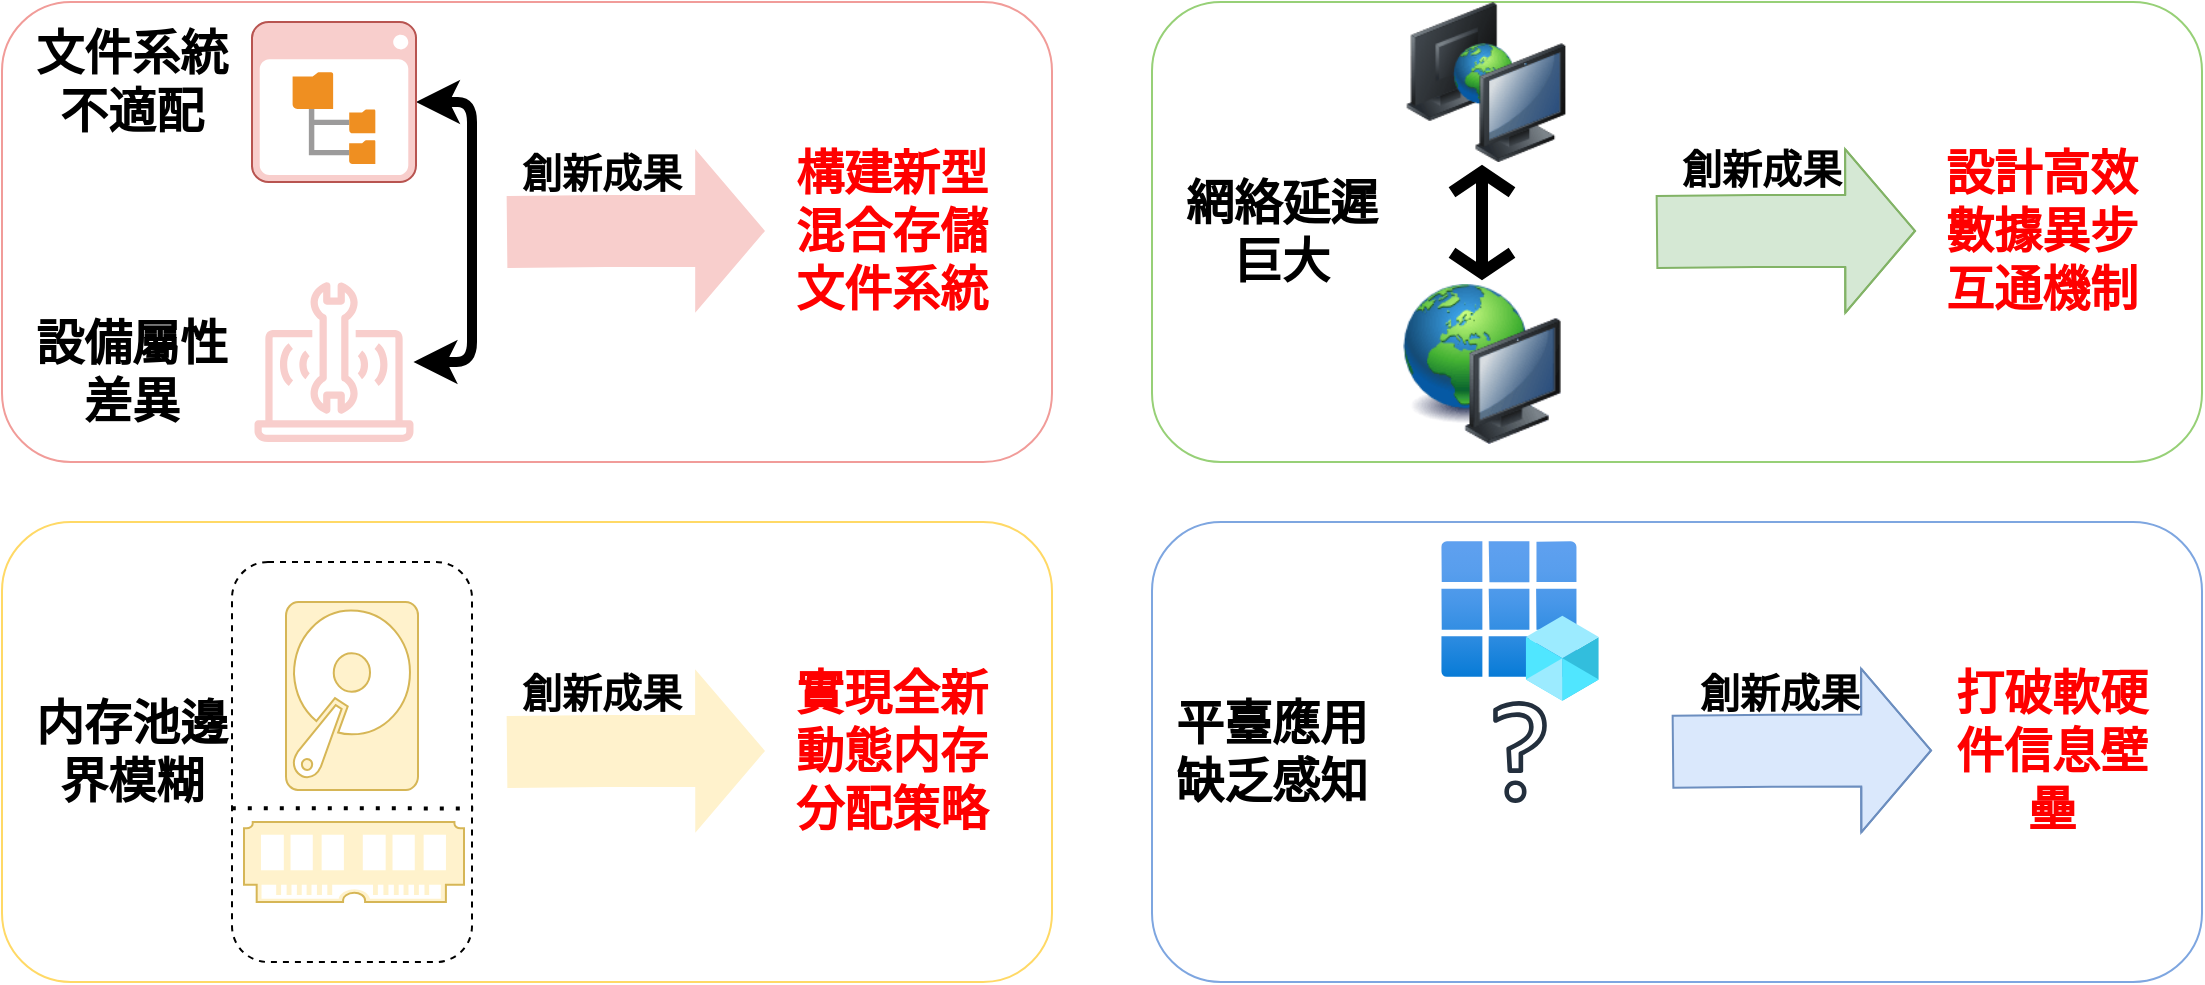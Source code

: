 <mxfile version="21.3.0" type="github">
  <diagram name="第 1 页" id="2KE3e0sI5M_i0R3wZd8V">
    <mxGraphModel dx="1271" dy="782" grid="1" gridSize="10" guides="1" tooltips="1" connect="1" arrows="1" fold="1" page="1" pageScale="1" pageWidth="827" pageHeight="1169" math="0" shadow="0">
      <root>
        <mxCell id="0" />
        <mxCell id="1" parent="0" />
        <mxCell id="PvQUBS61xmUCgDq2Q7-0-1" value="" style="rounded=1;whiteSpace=wrap;html=1;strokeColor=#F19C99;" vertex="1" parent="1">
          <mxGeometry x="445" y="420" width="525" height="230" as="geometry" />
        </mxCell>
        <mxCell id="PvQUBS61xmUCgDq2Q7-0-3" value="" style="rounded=1;whiteSpace=wrap;html=1;strokeColor=#FFD966;" vertex="1" parent="1">
          <mxGeometry x="445" y="680" width="525" height="230" as="geometry" />
        </mxCell>
        <mxCell id="PvQUBS61xmUCgDq2Q7-0-4" value="&lt;span style=&quot;font-size: 24px;&quot;&gt;&lt;b&gt;文件系統不適配&lt;br&gt;&lt;br&gt;&lt;/b&gt;&lt;/span&gt;" style="rounded=0;whiteSpace=wrap;html=1;fillColor=none;strokeColor=none;" vertex="1" parent="1">
          <mxGeometry x="460" y="440" width="100" height="70" as="geometry" />
        </mxCell>
        <mxCell id="PvQUBS61xmUCgDq2Q7-0-6" value="&lt;b style=&quot;border-color: var(--border-color); font-size: 24px;&quot;&gt;&lt;font style=&quot;border-color: var(--border-color);&quot; color=&quot;#ff0000&quot;&gt;構建新型混合存儲文件系統&lt;/font&gt;&lt;/b&gt;&lt;span style=&quot;font-size: 24px;&quot;&gt;&lt;b&gt;&lt;br&gt;&lt;/b&gt;&lt;/span&gt;" style="rounded=0;whiteSpace=wrap;html=1;fillColor=none;strokeColor=none;" vertex="1" parent="1">
          <mxGeometry x="840" y="460" width="100" height="150" as="geometry" />
        </mxCell>
        <mxCell id="PvQUBS61xmUCgDq2Q7-0-48" style="edgeStyle=orthogonalEdgeStyle;rounded=1;orthogonalLoop=1;jettySize=auto;html=1;startArrow=classic;strokeWidth=5;" edge="1" parent="1" source="PvQUBS61xmUCgDq2Q7-0-8" target="PvQUBS61xmUCgDq2Q7-0-9">
          <mxGeometry relative="1" as="geometry">
            <Array as="points">
              <mxPoint x="680" y="600" />
              <mxPoint x="680" y="470" />
            </Array>
          </mxGeometry>
        </mxCell>
        <mxCell id="PvQUBS61xmUCgDq2Q7-0-8" value="" style="sketch=0;outlineConnect=0;fillColor=#f8cecc;strokeColor=#b85450;dashed=0;verticalLabelPosition=bottom;verticalAlign=top;align=center;html=1;fontSize=12;fontStyle=0;aspect=fixed;pointerEvents=1;shape=mxgraph.aws4.iot_device_tester;" vertex="1" parent="1">
          <mxGeometry x="571" y="560" width="80" height="80" as="geometry" />
        </mxCell>
        <mxCell id="PvQUBS61xmUCgDq2Q7-0-9" value="" style="shadow=0;dashed=0;html=1;strokeColor=#b85450;fillColor=#f8cecc;labelPosition=center;verticalLabelPosition=bottom;verticalAlign=top;align=center;outlineConnect=0;shape=mxgraph.veeam.2d.file_system_browser;" vertex="1" parent="1">
          <mxGeometry x="570" y="430" width="82" height="80" as="geometry" />
        </mxCell>
        <mxCell id="PvQUBS61xmUCgDq2Q7-0-11" value="&lt;span style=&quot;font-size: 24px;&quot;&gt;&lt;b&gt;設備屬性差異&lt;br&gt;&lt;/b&gt;&lt;/span&gt;" style="rounded=0;whiteSpace=wrap;html=1;fillColor=none;strokeColor=none;" vertex="1" parent="1">
          <mxGeometry x="460" y="570" width="100" height="70" as="geometry" />
        </mxCell>
        <mxCell id="PvQUBS61xmUCgDq2Q7-0-14" value="" style="shape=flexArrow;endArrow=classic;html=1;rounded=0;endWidth=44.828;endSize=11.3;width=36;fillColor=#f8cecc;strokeColor=none;" edge="1" parent="1">
          <mxGeometry width="50" height="50" relative="1" as="geometry">
            <mxPoint x="697" y="534.97" as="sourcePoint" />
            <mxPoint x="827" y="534.47" as="targetPoint" />
            <Array as="points">
              <mxPoint x="747" y="534.47" />
            </Array>
          </mxGeometry>
        </mxCell>
        <mxCell id="PvQUBS61xmUCgDq2Q7-0-18" value="" style="group" vertex="1" connectable="0" parent="1">
          <mxGeometry x="560" y="700" width="120" height="200" as="geometry" />
        </mxCell>
        <mxCell id="PvQUBS61xmUCgDq2Q7-0-12" value="" style="sketch=0;pointerEvents=1;shadow=0;dashed=0;html=1;strokeColor=#d6b656;fillColor=#fff2cc;labelPosition=center;verticalLabelPosition=bottom;verticalAlign=top;outlineConnect=0;align=center;shape=mxgraph.office.devices.hard_disk;" vertex="1" parent="PvQUBS61xmUCgDq2Q7-0-18">
          <mxGeometry x="27" y="20" width="66" height="94" as="geometry" />
        </mxCell>
        <mxCell id="PvQUBS61xmUCgDq2Q7-0-16" value="" style="pointerEvents=1;shadow=0;dashed=0;html=1;strokeColor=#d6b656;fillColor=#fff2cc;labelPosition=center;verticalLabelPosition=bottom;verticalAlign=top;align=center;outlineConnect=0;shape=mxgraph.veeam.ram;" vertex="1" parent="PvQUBS61xmUCgDq2Q7-0-18">
          <mxGeometry x="6" y="130" width="110" height="40" as="geometry" />
        </mxCell>
        <mxCell id="PvQUBS61xmUCgDq2Q7-0-17" value="" style="rounded=1;whiteSpace=wrap;html=1;fillColor=none;dashed=1;" vertex="1" parent="PvQUBS61xmUCgDq2Q7-0-18">
          <mxGeometry width="120" height="200" as="geometry" />
        </mxCell>
        <mxCell id="PvQUBS61xmUCgDq2Q7-0-19" value="&lt;span style=&quot;font-size: 24px;&quot;&gt;&lt;b&gt;内存池邊界模糊&lt;br&gt;&lt;/b&gt;&lt;/span&gt;" style="rounded=0;whiteSpace=wrap;html=1;fillColor=none;strokeColor=none;" vertex="1" parent="1">
          <mxGeometry x="460" y="760" width="100" height="70" as="geometry" />
        </mxCell>
        <mxCell id="PvQUBS61xmUCgDq2Q7-0-20" value="" style="shape=flexArrow;endArrow=classic;html=1;rounded=0;endWidth=44.828;endSize=11.3;width=36;fillColor=#fff2cc;strokeColor=none;" edge="1" parent="1">
          <mxGeometry width="50" height="50" relative="1" as="geometry">
            <mxPoint x="697" y="795.06" as="sourcePoint" />
            <mxPoint x="827" y="794.47" as="targetPoint" />
            <Array as="points">
              <mxPoint x="747" y="794.56" />
            </Array>
          </mxGeometry>
        </mxCell>
        <mxCell id="PvQUBS61xmUCgDq2Q7-0-21" value="&lt;b style=&quot;border-color: var(--border-color); font-size: 24px;&quot;&gt;&lt;font style=&quot;border-color: var(--border-color);&quot; color=&quot;#ff0000&quot;&gt;實現全新動態内存分配策略&lt;/font&gt;&lt;/b&gt;&lt;span style=&quot;font-size: 24px;&quot;&gt;&lt;b&gt;&lt;br&gt;&lt;/b&gt;&lt;/span&gt;" style="rounded=0;whiteSpace=wrap;html=1;fillColor=none;strokeColor=none;" vertex="1" parent="1">
          <mxGeometry x="840" y="720" width="100" height="150" as="geometry" />
        </mxCell>
        <mxCell id="PvQUBS61xmUCgDq2Q7-0-33" value="" style="group" vertex="1" connectable="0" parent="1">
          <mxGeometry x="1020" y="420" width="525" height="230" as="geometry" />
        </mxCell>
        <mxCell id="PvQUBS61xmUCgDq2Q7-0-22" value="" style="rounded=1;whiteSpace=wrap;html=1;strokeColor=#97D077;" vertex="1" parent="PvQUBS61xmUCgDq2Q7-0-33">
          <mxGeometry width="525" height="230" as="geometry" />
        </mxCell>
        <mxCell id="PvQUBS61xmUCgDq2Q7-0-27" value="&lt;span style=&quot;font-size: 24px;&quot;&gt;&lt;b&gt;網絡延遲巨大&lt;br&gt;&lt;/b&gt;&lt;/span&gt;" style="rounded=0;whiteSpace=wrap;html=1;fillColor=none;strokeColor=none;" vertex="1" parent="PvQUBS61xmUCgDq2Q7-0-33">
          <mxGeometry x="15" y="80" width="100" height="70" as="geometry" />
        </mxCell>
        <mxCell id="PvQUBS61xmUCgDq2Q7-0-28" value="" style="shape=flexArrow;endArrow=classic;html=1;rounded=0;endWidth=44.828;endSize=11.3;width=36;fillColor=#d5e8d4;strokeColor=#82b366;" edge="1" parent="PvQUBS61xmUCgDq2Q7-0-33">
          <mxGeometry width="50" height="50" relative="1" as="geometry">
            <mxPoint x="252" y="115.06" as="sourcePoint" />
            <mxPoint x="382" y="114.47" as="targetPoint" />
            <Array as="points">
              <mxPoint x="302" y="114.56" />
            </Array>
          </mxGeometry>
        </mxCell>
        <mxCell id="PvQUBS61xmUCgDq2Q7-0-29" value="&lt;span style=&quot;font-size: 24px;&quot;&gt;&lt;b&gt;&lt;font color=&quot;#ff0000&quot;&gt;設計高效數據異步互通機制&lt;/font&gt;&lt;br&gt;&lt;/b&gt;&lt;/span&gt;" style="rounded=0;whiteSpace=wrap;html=1;fillColor=none;strokeColor=none;" vertex="1" parent="PvQUBS61xmUCgDq2Q7-0-33">
          <mxGeometry x="395" y="40" width="100" height="150" as="geometry" />
        </mxCell>
        <mxCell id="PvQUBS61xmUCgDq2Q7-0-30" value="" style="image;html=1;image=img/lib/clip_art/computers/Network_2_128x128.png" vertex="1" parent="PvQUBS61xmUCgDq2Q7-0-33">
          <mxGeometry x="127" width="80" height="80" as="geometry" />
        </mxCell>
        <mxCell id="PvQUBS61xmUCgDq2Q7-0-31" value="" style="image;html=1;image=img/lib/clip_art/computers/Network_128x128.png" vertex="1" parent="PvQUBS61xmUCgDq2Q7-0-33">
          <mxGeometry x="125" y="141" width="80" height="80" as="geometry" />
        </mxCell>
        <mxCell id="PvQUBS61xmUCgDq2Q7-0-32" value="" style="html=1;outlineConnect=0;whiteSpace=wrap;fillColor=#AFFFAF;shape=mxgraph.archimate3.commNetw;strokeWidth=6;rotation=90;" vertex="1" parent="PvQUBS61xmUCgDq2Q7-0-33">
          <mxGeometry x="139.75" y="95.25" width="50.5" height="30" as="geometry" />
        </mxCell>
        <mxCell id="PvQUBS61xmUCgDq2Q7-0-72" value="&lt;b&gt;&lt;font style=&quot;font-size: 20px;&quot;&gt;創新成果&lt;/font&gt;&lt;/b&gt;" style="text;html=1;strokeColor=none;fillColor=none;align=center;verticalAlign=middle;whiteSpace=wrap;rounded=0;" vertex="1" parent="PvQUBS61xmUCgDq2Q7-0-33">
          <mxGeometry x="260" y="68.25" width="90" height="30" as="geometry" />
        </mxCell>
        <mxCell id="PvQUBS61xmUCgDq2Q7-0-34" value="" style="rounded=1;whiteSpace=wrap;html=1;strokeColor=#7EA6E0;" vertex="1" parent="1">
          <mxGeometry x="1020" y="680" width="525" height="230" as="geometry" />
        </mxCell>
        <mxCell id="PvQUBS61xmUCgDq2Q7-0-35" value="&lt;span style=&quot;font-size: 24px;&quot;&gt;&lt;b&gt;平臺應用缺乏感知&lt;br&gt;&lt;/b&gt;&lt;/span&gt;" style="rounded=0;whiteSpace=wrap;html=1;fillColor=none;strokeColor=none;" vertex="1" parent="1">
          <mxGeometry x="1030" y="760" width="100" height="70" as="geometry" />
        </mxCell>
        <mxCell id="PvQUBS61xmUCgDq2Q7-0-36" value="" style="shape=flexArrow;endArrow=classic;html=1;rounded=0;endWidth=44.828;endSize=11.3;width=36;fillColor=#dae8fc;strokeColor=#6c8ebf;" edge="1" parent="1">
          <mxGeometry width="50" height="50" relative="1" as="geometry">
            <mxPoint x="1280" y="794.82" as="sourcePoint" />
            <mxPoint x="1410" y="794.23" as="targetPoint" />
            <Array as="points">
              <mxPoint x="1330" y="794.32" />
            </Array>
          </mxGeometry>
        </mxCell>
        <mxCell id="PvQUBS61xmUCgDq2Q7-0-45" value="&lt;span style=&quot;font-size: 24px;&quot;&gt;&lt;b&gt;&lt;font color=&quot;#ff0000&quot;&gt;打破軟硬件信息壁壘&lt;/font&gt;&lt;br&gt;&lt;/b&gt;&lt;/span&gt;" style="rounded=0;whiteSpace=wrap;html=1;fillColor=none;strokeColor=none;" vertex="1" parent="1">
          <mxGeometry x="1420" y="720" width="100" height="150" as="geometry" />
        </mxCell>
        <mxCell id="PvQUBS61xmUCgDq2Q7-0-49" value="" style="shape=image;html=1;verticalAlign=top;verticalLabelPosition=bottom;labelBackgroundColor=#ffffff;imageAspect=0;aspect=fixed;image=https://cdn2.iconfinder.com/data/icons/competitive-strategy-and-corporate-training/512/194_Computer_desktop_hardware_workstation_System_app_development-128.png" vertex="1" parent="1">
          <mxGeometry x="1159" y="810" width="90" height="90" as="geometry" />
        </mxCell>
        <mxCell id="PvQUBS61xmUCgDq2Q7-0-52" value="" style="sketch=0;outlineConnect=0;fontColor=#232F3E;gradientColor=none;fillColor=#232F3D;strokeColor=none;dashed=0;verticalLabelPosition=bottom;verticalAlign=top;align=center;html=1;fontSize=12;fontStyle=0;aspect=fixed;pointerEvents=1;shape=mxgraph.aws4.question;" vertex="1" parent="1">
          <mxGeometry x="1190.59" y="769.5" width="26.81" height="51" as="geometry" />
        </mxCell>
        <mxCell id="PvQUBS61xmUCgDq2Q7-0-53" value="" style="image;aspect=fixed;html=1;points=[];align=center;fontSize=12;image=img/lib/azure2/identity/App_Registrations.svg;" vertex="1" parent="1">
          <mxGeometry x="1164.63" y="689.5" width="78.75" height="80" as="geometry" />
        </mxCell>
        <mxCell id="PvQUBS61xmUCgDq2Q7-0-55" value="&lt;b&gt;&lt;font style=&quot;font-size: 20px;&quot;&gt;創新成果&lt;/font&gt;&lt;/b&gt;" style="text;html=1;strokeColor=none;fillColor=none;align=center;verticalAlign=middle;whiteSpace=wrap;rounded=0;" vertex="1" parent="1">
          <mxGeometry x="700" y="490" width="90" height="30" as="geometry" />
        </mxCell>
        <mxCell id="PvQUBS61xmUCgDq2Q7-0-69" value="&lt;b&gt;&lt;font style=&quot;font-size: 20px;&quot;&gt;創新成果&lt;/font&gt;&lt;/b&gt;" style="text;html=1;strokeColor=none;fillColor=none;align=center;verticalAlign=middle;whiteSpace=wrap;rounded=0;" vertex="1" parent="1">
          <mxGeometry x="1289" y="750" width="90" height="30" as="geometry" />
        </mxCell>
        <mxCell id="PvQUBS61xmUCgDq2Q7-0-73" value="&lt;b&gt;&lt;font style=&quot;font-size: 20px;&quot;&gt;創新成果&lt;/font&gt;&lt;/b&gt;" style="text;html=1;strokeColor=none;fillColor=none;align=center;verticalAlign=middle;whiteSpace=wrap;rounded=0;" vertex="1" parent="1">
          <mxGeometry x="700" y="750" width="90" height="30" as="geometry" />
        </mxCell>
        <mxCell id="PvQUBS61xmUCgDq2Q7-0-74" value="" style="endArrow=none;dashed=1;html=1;dashPattern=1 3;strokeWidth=2;rounded=0;exitX=0.999;exitY=0.902;exitDx=0;exitDy=0;entryX=1.005;entryY=0.616;entryDx=0;entryDy=0;entryPerimeter=0;exitPerimeter=0;" edge="1" parent="1" source="PvQUBS61xmUCgDq2Q7-0-19" target="PvQUBS61xmUCgDq2Q7-0-17">
          <mxGeometry width="50" height="50" relative="1" as="geometry">
            <mxPoint x="720" y="980" as="sourcePoint" />
            <mxPoint x="770" y="930" as="targetPoint" />
          </mxGeometry>
        </mxCell>
      </root>
    </mxGraphModel>
  </diagram>
</mxfile>
